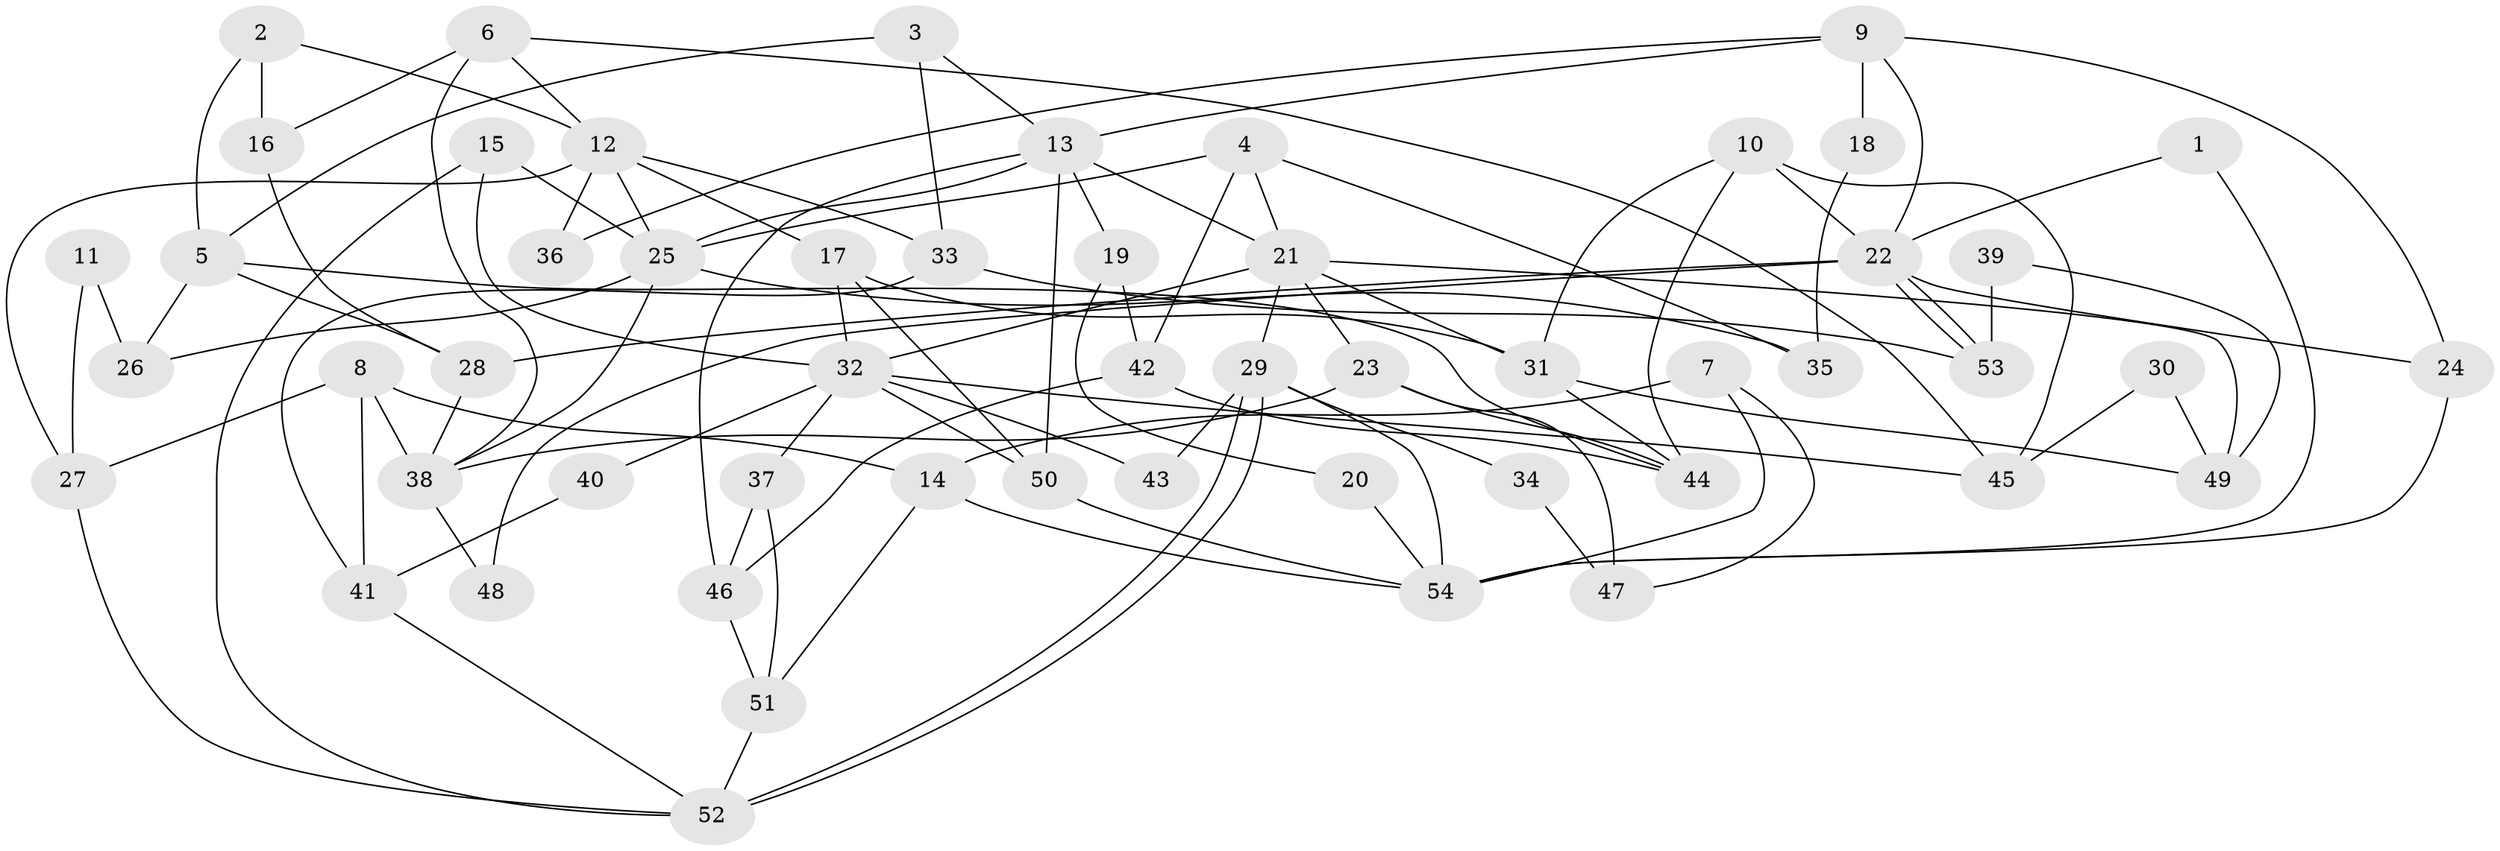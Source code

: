 // coarse degree distribution, {5: 0.20689655172413793, 3: 0.1724137931034483, 8: 0.06896551724137931, 11: 0.034482758620689655, 7: 0.06896551724137931, 6: 0.1724137931034483, 4: 0.20689655172413793, 2: 0.06896551724137931}
// Generated by graph-tools (version 1.1) at 2025/37/03/04/25 23:37:01]
// undirected, 54 vertices, 108 edges
graph export_dot {
  node [color=gray90,style=filled];
  1;
  2;
  3;
  4;
  5;
  6;
  7;
  8;
  9;
  10;
  11;
  12;
  13;
  14;
  15;
  16;
  17;
  18;
  19;
  20;
  21;
  22;
  23;
  24;
  25;
  26;
  27;
  28;
  29;
  30;
  31;
  32;
  33;
  34;
  35;
  36;
  37;
  38;
  39;
  40;
  41;
  42;
  43;
  44;
  45;
  46;
  47;
  48;
  49;
  50;
  51;
  52;
  53;
  54;
  1 -- 54;
  1 -- 22;
  2 -- 16;
  2 -- 12;
  2 -- 5;
  3 -- 5;
  3 -- 13;
  3 -- 33;
  4 -- 42;
  4 -- 25;
  4 -- 21;
  4 -- 35;
  5 -- 44;
  5 -- 26;
  5 -- 28;
  6 -- 45;
  6 -- 38;
  6 -- 12;
  6 -- 16;
  7 -- 14;
  7 -- 54;
  7 -- 47;
  8 -- 41;
  8 -- 14;
  8 -- 27;
  8 -- 38;
  9 -- 22;
  9 -- 24;
  9 -- 13;
  9 -- 18;
  9 -- 36;
  10 -- 22;
  10 -- 44;
  10 -- 31;
  10 -- 45;
  11 -- 26;
  11 -- 27;
  12 -- 17;
  12 -- 25;
  12 -- 27;
  12 -- 33;
  12 -- 36;
  13 -- 21;
  13 -- 19;
  13 -- 25;
  13 -- 46;
  13 -- 50;
  14 -- 54;
  14 -- 51;
  15 -- 52;
  15 -- 25;
  15 -- 32;
  16 -- 28;
  17 -- 32;
  17 -- 50;
  17 -- 31;
  18 -- 35;
  19 -- 42;
  19 -- 20;
  20 -- 54;
  21 -- 31;
  21 -- 23;
  21 -- 29;
  21 -- 32;
  21 -- 49;
  22 -- 53;
  22 -- 53;
  22 -- 28;
  22 -- 24;
  22 -- 48;
  23 -- 38;
  23 -- 44;
  23 -- 47;
  24 -- 54;
  25 -- 26;
  25 -- 35;
  25 -- 38;
  27 -- 52;
  28 -- 38;
  29 -- 52;
  29 -- 52;
  29 -- 34;
  29 -- 43;
  29 -- 54;
  30 -- 49;
  30 -- 45;
  31 -- 44;
  31 -- 49;
  32 -- 37;
  32 -- 40;
  32 -- 43;
  32 -- 45;
  32 -- 50;
  33 -- 41;
  33 -- 53;
  34 -- 47;
  37 -- 51;
  37 -- 46;
  38 -- 48;
  39 -- 53;
  39 -- 49;
  40 -- 41;
  41 -- 52;
  42 -- 46;
  42 -- 44;
  46 -- 51;
  50 -- 54;
  51 -- 52;
}
